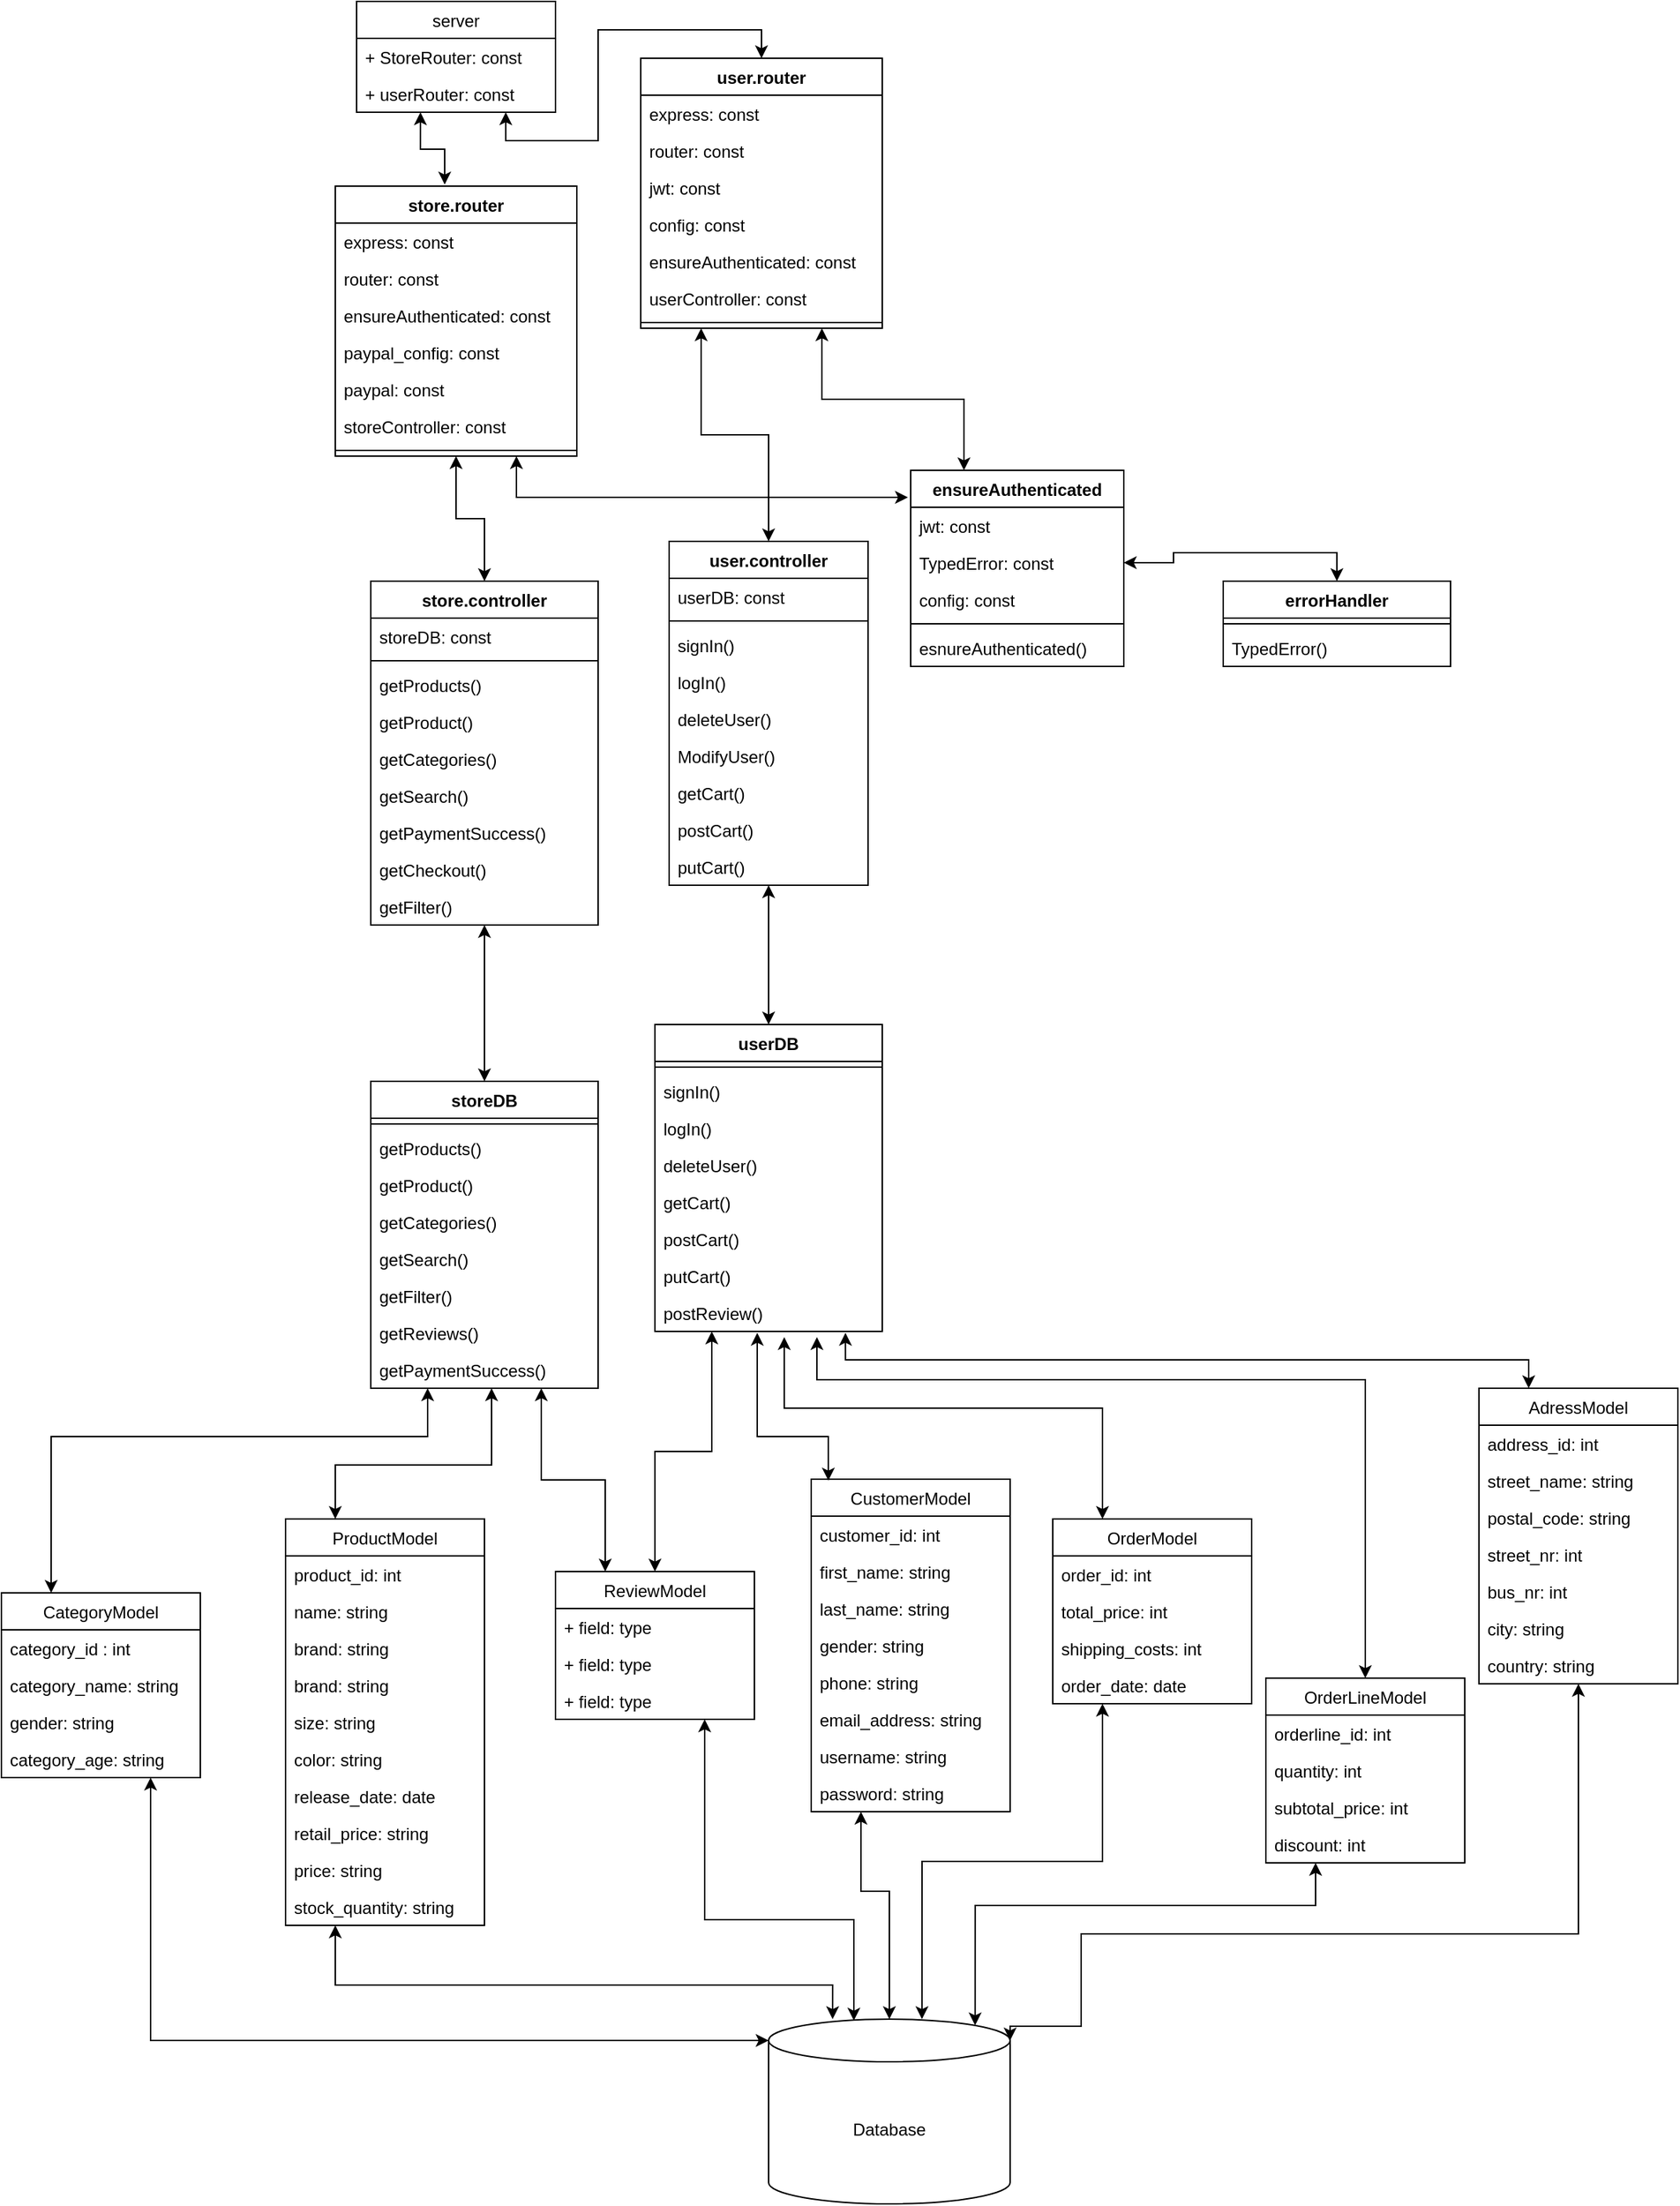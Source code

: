 <mxfile version="13.8.1" type="device"><diagram id="dWJwiuC-98E5kP8GfOJy" name="Page-1"><mxGraphModel dx="2896" dy="1140" grid="1" gridSize="10" guides="1" tooltips="1" connect="1" arrows="1" fold="1" page="1" pageScale="1" pageWidth="1200" pageHeight="1920" math="0" shadow="0"><root><mxCell id="0"/><mxCell id="1" parent="0"/><mxCell id="LelX6BHAIcQ2Sh6Xool2-29" style="edgeStyle=orthogonalEdgeStyle;rounded=0;orthogonalLoop=1;jettySize=auto;html=1;exitX=0.321;exitY=1;exitDx=0;exitDy=0;entryX=0.453;entryY=-0.006;entryDx=0;entryDy=0;entryPerimeter=0;exitPerimeter=0;startArrow=classic;startFill=1;" parent="1" source="LelX6BHAIcQ2Sh6Xool2-3" target="LelX6BHAIcQ2Sh6Xool2-59" edge="1"><mxGeometry relative="1" as="geometry"><mxPoint x="130" y="230" as="targetPoint"/></mxGeometry></mxCell><mxCell id="LelX6BHAIcQ2Sh6Xool2-30" style="edgeStyle=orthogonalEdgeStyle;rounded=0;orthogonalLoop=1;jettySize=auto;html=1;exitX=0.75;exitY=1;exitDx=0;exitDy=0;entryX=0.5;entryY=0;entryDx=0;entryDy=0;startArrow=classic;startFill=1;" parent="1" source="LelX6BHAIcQ2Sh6Xool2-1" target="LelX6BHAIcQ2Sh6Xool2-64" edge="1"><mxGeometry relative="1" as="geometry"><mxPoint x="300" y="59" as="targetPoint"/></mxGeometry></mxCell><mxCell id="LelX6BHAIcQ2Sh6Xool2-21" style="edgeStyle=orthogonalEdgeStyle;rounded=0;orthogonalLoop=1;jettySize=auto;html=1;entryX=0.5;entryY=0;entryDx=0;entryDy=0;exitX=0.5;exitY=1;exitDx=0;exitDy=0;startArrow=classic;startFill=1;" parent="1" source="LelX6BHAIcQ2Sh6Xool2-59" target="LelX6BHAIcQ2Sh6Xool2-47" edge="1"><mxGeometry relative="1" as="geometry"><mxPoint x="119.08" y="396" as="sourcePoint"/><mxPoint x="121.04" y="432.08" as="targetPoint"/></mxGeometry></mxCell><mxCell id="LelX6BHAIcQ2Sh6Xool2-28" style="edgeStyle=orthogonalEdgeStyle;rounded=0;orthogonalLoop=1;jettySize=auto;html=1;entryX=0.5;entryY=0;entryDx=0;entryDy=0;exitX=0.25;exitY=1;exitDx=0;exitDy=0;startArrow=classic;startFill=1;" parent="1" source="LelX6BHAIcQ2Sh6Xool2-64" target="LelX6BHAIcQ2Sh6Xool2-43" edge="1"><mxGeometry relative="1" as="geometry"><mxPoint x="360" y="320" as="sourcePoint"/><mxPoint x="414" y="410" as="targetPoint"/></mxGeometry></mxCell><mxCell id="LelX6BHAIcQ2Sh6Xool2-39" style="edgeStyle=orthogonalEdgeStyle;rounded=0;orthogonalLoop=1;jettySize=auto;html=1;exitX=0.75;exitY=1;exitDx=0;exitDy=0;startArrow=classic;startFill=1;entryX=-0.013;entryY=0.138;entryDx=0;entryDy=0;entryPerimeter=0;" parent="1" source="LelX6BHAIcQ2Sh6Xool2-59" target="LelX6BHAIcQ2Sh6Xool2-52" edge="1"><mxGeometry relative="1" as="geometry"><mxPoint x="159.03" y="396.988" as="sourcePoint"/><mxPoint x="580" y="380" as="targetPoint"/><Array as="points"><mxPoint x="143" y="359"/></Array></mxGeometry></mxCell><mxCell id="LelX6BHAIcQ2Sh6Xool2-40" style="edgeStyle=orthogonalEdgeStyle;rounded=0;orthogonalLoop=1;jettySize=auto;html=1;entryX=0.25;entryY=0;entryDx=0;entryDy=0;exitX=0.75;exitY=1;exitDx=0;exitDy=0;startArrow=classic;startFill=1;" parent="1" source="LelX6BHAIcQ2Sh6Xool2-64" target="LelX6BHAIcQ2Sh6Xool2-52" edge="1"><mxGeometry relative="1" as="geometry"><mxPoint x="600" y="260" as="sourcePoint"/><mxPoint x="540" y="380" as="targetPoint"/></mxGeometry></mxCell><mxCell id="qI-wN5TikFUmdST3_ZhS-9" style="edgeStyle=orthogonalEdgeStyle;rounded=0;orthogonalLoop=1;jettySize=auto;html=1;exitX=0.5;exitY=1;exitDx=0;exitDy=0;startArrow=classic;startFill=1;" parent="1" source="LelX6BHAIcQ2Sh6Xool2-43" target="LelX6BHAIcQ2Sh6Xool2-85" edge="1"><mxGeometry relative="1" as="geometry"/></mxCell><mxCell id="LelX6BHAIcQ2Sh6Xool2-74" style="edgeStyle=orthogonalEdgeStyle;rounded=0;orthogonalLoop=1;jettySize=auto;html=1;exitX=1;exitY=0.5;exitDx=0;exitDy=0;entryX=0.5;entryY=0;entryDx=0;entryDy=0;startArrow=classic;startFill=1;" parent="1" source="LelX6BHAIcQ2Sh6Xool2-38" target="LelX6BHAIcQ2Sh6Xool2-77" edge="1"><mxGeometry relative="1" as="geometry"><mxPoint x="860" y="529" as="targetPoint"/></mxGeometry></mxCell><mxCell id="qI-wN5TikFUmdST3_ZhS-7" style="edgeStyle=orthogonalEdgeStyle;rounded=0;orthogonalLoop=1;jettySize=auto;html=1;exitX=0.5;exitY=1;exitDx=0;exitDy=0;startArrow=classic;startFill=1;" parent="1" source="LelX6BHAIcQ2Sh6Xool2-47" target="LelX6BHAIcQ2Sh6Xool2-81" edge="1"><mxGeometry relative="1" as="geometry"/></mxCell><mxCell id="LelX6BHAIcQ2Sh6Xool2-1" value="server" style="swimlane;fontStyle=0;childLayout=stackLayout;horizontal=1;startSize=26;fillColor=none;horizontalStack=0;resizeParent=1;resizeParentMax=0;resizeLast=0;collapsible=1;marginBottom=0;" parent="1" vertex="1"><mxGeometry x="30" y="10" width="140" height="78" as="geometry"/></mxCell><mxCell id="LelX6BHAIcQ2Sh6Xool2-2" value="+ StoreRouter: const" style="text;strokeColor=none;fillColor=none;align=left;verticalAlign=top;spacingLeft=4;spacingRight=4;overflow=hidden;rotatable=0;points=[[0,0.5],[1,0.5]];portConstraint=eastwest;" parent="LelX6BHAIcQ2Sh6Xool2-1" vertex="1"><mxGeometry y="26" width="140" height="26" as="geometry"/></mxCell><mxCell id="LelX6BHAIcQ2Sh6Xool2-3" value="+ userRouter: const" style="text;strokeColor=none;fillColor=none;align=left;verticalAlign=top;spacingLeft=4;spacingRight=4;overflow=hidden;rotatable=0;points=[[0,0.5],[1,0.5]];portConstraint=eastwest;" parent="LelX6BHAIcQ2Sh6Xool2-1" vertex="1"><mxGeometry y="52" width="140" height="26" as="geometry"/></mxCell><mxCell id="LelX6BHAIcQ2Sh6Xool2-59" value="store.router" style="swimlane;fontStyle=1;align=center;verticalAlign=top;childLayout=stackLayout;horizontal=1;startSize=26;horizontalStack=0;resizeParent=1;resizeParentMax=0;resizeLast=0;collapsible=1;marginBottom=0;" parent="1" vertex="1"><mxGeometry x="15" y="140" width="170" height="190" as="geometry"/></mxCell><mxCell id="LelX6BHAIcQ2Sh6Xool2-60" value="express: const" style="text;strokeColor=none;fillColor=none;align=left;verticalAlign=top;spacingLeft=4;spacingRight=4;overflow=hidden;rotatable=0;points=[[0,0.5],[1,0.5]];portConstraint=eastwest;" parent="LelX6BHAIcQ2Sh6Xool2-59" vertex="1"><mxGeometry y="26" width="170" height="26" as="geometry"/></mxCell><mxCell id="LelX6BHAIcQ2Sh6Xool2-63" value="router: const" style="text;strokeColor=none;fillColor=none;align=left;verticalAlign=top;spacingLeft=4;spacingRight=4;overflow=hidden;rotatable=0;points=[[0,0.5],[1,0.5]];portConstraint=eastwest;" parent="LelX6BHAIcQ2Sh6Xool2-59" vertex="1"><mxGeometry y="52" width="170" height="26" as="geometry"/></mxCell><mxCell id="LelX6BHAIcQ2Sh6Xool2-33" value="ensureAuthenticated: const" style="text;strokeColor=none;fillColor=none;align=left;verticalAlign=top;spacingLeft=4;spacingRight=4;overflow=hidden;rotatable=0;points=[[0,0.5],[1,0.5]];portConstraint=eastwest;" parent="LelX6BHAIcQ2Sh6Xool2-59" vertex="1"><mxGeometry y="78" width="170" height="26" as="geometry"/></mxCell><mxCell id="LelX6BHAIcQ2Sh6Xool2-75" value="paypal_config: const" style="text;strokeColor=none;fillColor=none;align=left;verticalAlign=top;spacingLeft=4;spacingRight=4;overflow=hidden;rotatable=0;points=[[0,0.5],[1,0.5]];portConstraint=eastwest;" parent="LelX6BHAIcQ2Sh6Xool2-59" vertex="1"><mxGeometry y="104" width="170" height="26" as="geometry"/></mxCell><mxCell id="LelX6BHAIcQ2Sh6Xool2-76" value="paypal: const" style="text;strokeColor=none;fillColor=none;align=left;verticalAlign=top;spacingLeft=4;spacingRight=4;overflow=hidden;rotatable=0;points=[[0,0.5],[1,0.5]];portConstraint=eastwest;" parent="LelX6BHAIcQ2Sh6Xool2-59" vertex="1"><mxGeometry y="130" width="170" height="26" as="geometry"/></mxCell><mxCell id="LelX6BHAIcQ2Sh6Xool2-6" value="storeController: const" style="text;strokeColor=none;fillColor=none;align=left;verticalAlign=top;spacingLeft=4;spacingRight=4;overflow=hidden;rotatable=0;points=[[0,0.5],[1,0.5]];portConstraint=eastwest;" parent="LelX6BHAIcQ2Sh6Xool2-59" vertex="1"><mxGeometry y="156" width="170" height="26" as="geometry"/></mxCell><mxCell id="LelX6BHAIcQ2Sh6Xool2-61" value="" style="line;strokeWidth=1;fillColor=none;align=left;verticalAlign=middle;spacingTop=-1;spacingLeft=3;spacingRight=3;rotatable=0;labelPosition=right;points=[];portConstraint=eastwest;" parent="LelX6BHAIcQ2Sh6Xool2-59" vertex="1"><mxGeometry y="182" width="170" height="8" as="geometry"/></mxCell><mxCell id="LelX6BHAIcQ2Sh6Xool2-64" value="user.router" style="swimlane;fontStyle=1;align=center;verticalAlign=top;childLayout=stackLayout;horizontal=1;startSize=26;horizontalStack=0;resizeParent=1;resizeParentMax=0;resizeLast=0;collapsible=1;marginBottom=0;" parent="1" vertex="1"><mxGeometry x="230" y="50" width="170" height="190" as="geometry"/></mxCell><mxCell id="LelX6BHAIcQ2Sh6Xool2-68" value="express: const" style="text;strokeColor=none;fillColor=none;align=left;verticalAlign=top;spacingLeft=4;spacingRight=4;overflow=hidden;rotatable=0;points=[[0,0.5],[1,0.5]];portConstraint=eastwest;" parent="LelX6BHAIcQ2Sh6Xool2-64" vertex="1"><mxGeometry y="26" width="170" height="26" as="geometry"/></mxCell><mxCell id="LelX6BHAIcQ2Sh6Xool2-69" value="router: const" style="text;strokeColor=none;fillColor=none;align=left;verticalAlign=top;spacingLeft=4;spacingRight=4;overflow=hidden;rotatable=0;points=[[0,0.5],[1,0.5]];portConstraint=eastwest;" parent="LelX6BHAIcQ2Sh6Xool2-64" vertex="1"><mxGeometry y="52" width="170" height="26" as="geometry"/></mxCell><mxCell id="LelX6BHAIcQ2Sh6Xool2-71" value="jwt: const" style="text;strokeColor=none;fillColor=none;align=left;verticalAlign=top;spacingLeft=4;spacingRight=4;overflow=hidden;rotatable=0;points=[[0,0.5],[1,0.5]];portConstraint=eastwest;" parent="LelX6BHAIcQ2Sh6Xool2-64" vertex="1"><mxGeometry y="78" width="170" height="26" as="geometry"/></mxCell><mxCell id="LelX6BHAIcQ2Sh6Xool2-72" value="config: const" style="text;strokeColor=none;fillColor=none;align=left;verticalAlign=top;spacingLeft=4;spacingRight=4;overflow=hidden;rotatable=0;points=[[0,0.5],[1,0.5]];portConstraint=eastwest;" parent="LelX6BHAIcQ2Sh6Xool2-64" vertex="1"><mxGeometry y="104" width="170" height="26" as="geometry"/></mxCell><mxCell id="LelX6BHAIcQ2Sh6Xool2-34" value="ensureAuthenticated: const" style="text;strokeColor=none;fillColor=none;align=left;verticalAlign=top;spacingLeft=4;spacingRight=4;overflow=hidden;rotatable=0;points=[[0,0.5],[1,0.5]];portConstraint=eastwest;" parent="LelX6BHAIcQ2Sh6Xool2-64" vertex="1"><mxGeometry y="130" width="170" height="26" as="geometry"/></mxCell><mxCell id="LelX6BHAIcQ2Sh6Xool2-25" value="userController: const" style="text;strokeColor=none;fillColor=none;align=left;verticalAlign=top;spacingLeft=4;spacingRight=4;overflow=hidden;rotatable=0;points=[[0,0.5],[1,0.5]];portConstraint=eastwest;" parent="LelX6BHAIcQ2Sh6Xool2-64" vertex="1"><mxGeometry y="156" width="170" height="26" as="geometry"/></mxCell><mxCell id="LelX6BHAIcQ2Sh6Xool2-66" value="" style="line;strokeWidth=1;fillColor=none;align=left;verticalAlign=middle;spacingTop=-1;spacingLeft=3;spacingRight=3;rotatable=0;labelPosition=right;points=[];portConstraint=eastwest;" parent="LelX6BHAIcQ2Sh6Xool2-64" vertex="1"><mxGeometry y="182" width="170" height="8" as="geometry"/></mxCell><mxCell id="LelX6BHAIcQ2Sh6Xool2-52" value="ensureAuthenticated" style="swimlane;fontStyle=1;align=center;verticalAlign=top;childLayout=stackLayout;horizontal=1;startSize=26;horizontalStack=0;resizeParent=1;resizeParentMax=0;resizeLast=0;collapsible=1;marginBottom=0;" parent="1" vertex="1"><mxGeometry x="420" y="340" width="150" height="138" as="geometry"/></mxCell><mxCell id="LelX6BHAIcQ2Sh6Xool2-36" value="jwt: const" style="text;strokeColor=none;fillColor=none;align=left;verticalAlign=top;spacingLeft=4;spacingRight=4;overflow=hidden;rotatable=0;points=[[0,0.5],[1,0.5]];portConstraint=eastwest;" parent="LelX6BHAIcQ2Sh6Xool2-52" vertex="1"><mxGeometry y="26" width="150" height="26" as="geometry"/></mxCell><mxCell id="LelX6BHAIcQ2Sh6Xool2-38" value="TypedError: const" style="text;strokeColor=none;fillColor=none;align=left;verticalAlign=top;spacingLeft=4;spacingRight=4;overflow=hidden;rotatable=0;points=[[0,0.5],[1,0.5]];portConstraint=eastwest;" parent="LelX6BHAIcQ2Sh6Xool2-52" vertex="1"><mxGeometry y="52" width="150" height="26" as="geometry"/></mxCell><mxCell id="LelX6BHAIcQ2Sh6Xool2-37" value="config: const" style="text;strokeColor=none;fillColor=none;align=left;verticalAlign=top;spacingLeft=4;spacingRight=4;overflow=hidden;rotatable=0;points=[[0,0.5],[1,0.5]];portConstraint=eastwest;" parent="LelX6BHAIcQ2Sh6Xool2-52" vertex="1"><mxGeometry y="78" width="150" height="26" as="geometry"/></mxCell><mxCell id="LelX6BHAIcQ2Sh6Xool2-54" value="" style="line;strokeWidth=1;fillColor=none;align=left;verticalAlign=middle;spacingTop=-1;spacingLeft=3;spacingRight=3;rotatable=0;labelPosition=right;points=[];portConstraint=eastwest;" parent="LelX6BHAIcQ2Sh6Xool2-52" vertex="1"><mxGeometry y="104" width="150" height="8" as="geometry"/></mxCell><mxCell id="LelX6BHAIcQ2Sh6Xool2-41" value="esnureAuthenticated()" style="text;strokeColor=none;fillColor=none;align=left;verticalAlign=top;spacingLeft=4;spacingRight=4;overflow=hidden;rotatable=0;points=[[0,0.5],[1,0.5]];portConstraint=eastwest;" parent="LelX6BHAIcQ2Sh6Xool2-52" vertex="1"><mxGeometry y="112" width="150" height="26" as="geometry"/></mxCell><mxCell id="LelX6BHAIcQ2Sh6Xool2-77" value="errorHandler" style="swimlane;fontStyle=1;align=center;verticalAlign=top;childLayout=stackLayout;horizontal=1;startSize=26;horizontalStack=0;resizeParent=1;resizeParentMax=0;resizeLast=0;collapsible=1;marginBottom=0;" parent="1" vertex="1"><mxGeometry x="640" y="418" width="160" height="60" as="geometry"/></mxCell><mxCell id="LelX6BHAIcQ2Sh6Xool2-79" value="" style="line;strokeWidth=1;fillColor=none;align=left;verticalAlign=middle;spacingTop=-1;spacingLeft=3;spacingRight=3;rotatable=0;labelPosition=right;points=[];portConstraint=eastwest;" parent="LelX6BHAIcQ2Sh6Xool2-77" vertex="1"><mxGeometry y="26" width="160" height="8" as="geometry"/></mxCell><mxCell id="LelX6BHAIcQ2Sh6Xool2-80" value="TypedError()" style="text;strokeColor=none;fillColor=none;align=left;verticalAlign=top;spacingLeft=4;spacingRight=4;overflow=hidden;rotatable=0;points=[[0,0.5],[1,0.5]];portConstraint=eastwest;" parent="LelX6BHAIcQ2Sh6Xool2-77" vertex="1"><mxGeometry y="34" width="160" height="26" as="geometry"/></mxCell><mxCell id="P_MhPm6JXFf45W_K_Q6p-37" style="edgeStyle=orthogonalEdgeStyle;rounded=0;orthogonalLoop=1;jettySize=auto;html=1;exitX=0.5;exitY=1;exitDx=0;exitDy=0;startArrow=classic;startFill=1;entryX=1;entryY=0;entryDx=0;entryDy=15;entryPerimeter=0;" edge="1" parent="1" source="P_MhPm6JXFf45W_K_Q6p-20" target="qI-wN5TikFUmdST3_ZhS-8"><mxGeometry relative="1" as="geometry"><mxPoint x="491" y="1440" as="targetPoint"/><Array as="points"><mxPoint x="890" y="1370"/><mxPoint x="540" y="1370"/><mxPoint x="540" y="1435"/></Array></mxGeometry></mxCell><mxCell id="qI-wN5TikFUmdST3_ZhS-8" value="Database" style="shape=cylinder3;whiteSpace=wrap;html=1;boundedLbl=1;backgroundOutline=1;size=15;" parent="1" vertex="1"><mxGeometry x="320" y="1430" width="170" height="130" as="geometry"/></mxCell><mxCell id="P_MhPm6JXFf45W_K_Q6p-6" style="edgeStyle=orthogonalEdgeStyle;rounded=0;orthogonalLoop=1;jettySize=auto;html=1;exitX=0.45;exitY=1.038;exitDx=0;exitDy=0;entryX=0.086;entryY=0.004;entryDx=0;entryDy=0;startArrow=classic;startFill=1;entryPerimeter=0;exitPerimeter=0;" edge="1" parent="1" source="P_MhPm6JXFf45W_K_Q6p-69" target="P_MhPm6JXFf45W_K_Q6p-2"><mxGeometry relative="1" as="geometry"><Array as="points"><mxPoint x="312" y="1020"/><mxPoint x="362" y="1020"/></Array></mxGeometry></mxCell><mxCell id="P_MhPm6JXFf45W_K_Q6p-32" style="edgeStyle=orthogonalEdgeStyle;rounded=0;orthogonalLoop=1;jettySize=auto;html=1;exitX=0.838;exitY=1.038;exitDx=0;exitDy=0;entryX=0.25;entryY=0;entryDx=0;entryDy=0;startArrow=classic;startFill=1;exitPerimeter=0;" edge="1" parent="1" source="P_MhPm6JXFf45W_K_Q6p-69" target="P_MhPm6JXFf45W_K_Q6p-20"><mxGeometry relative="1" as="geometry"><Array as="points"><mxPoint x="374" y="966"/><mxPoint x="855" y="966"/></Array></mxGeometry></mxCell><mxCell id="P_MhPm6JXFf45W_K_Q6p-49" style="edgeStyle=orthogonalEdgeStyle;rounded=0;orthogonalLoop=1;jettySize=auto;html=1;entryX=0.25;entryY=0;entryDx=0;entryDy=0;startArrow=classic;startFill=1;" edge="1" parent="1" target="P_MhPm6JXFf45W_K_Q6p-28"><mxGeometry relative="1" as="geometry"><mxPoint x="331" y="950" as="sourcePoint"/><Array as="points"><mxPoint x="331" y="1000"/><mxPoint x="555" y="1000"/></Array></mxGeometry></mxCell><mxCell id="LelX6BHAIcQ2Sh6Xool2-85" value="userDB" style="swimlane;fontStyle=1;align=center;verticalAlign=top;childLayout=stackLayout;horizontal=1;startSize=26;horizontalStack=0;resizeParent=1;resizeParentMax=0;resizeLast=0;collapsible=1;marginBottom=0;" parent="1" vertex="1"><mxGeometry x="240" y="730" width="160" height="216" as="geometry"/></mxCell><mxCell id="LelX6BHAIcQ2Sh6Xool2-87" value="" style="line;strokeWidth=1;fillColor=none;align=left;verticalAlign=middle;spacingTop=-1;spacingLeft=3;spacingRight=3;rotatable=0;labelPosition=right;points=[];portConstraint=eastwest;" parent="LelX6BHAIcQ2Sh6Xool2-85" vertex="1"><mxGeometry y="26" width="160" height="8" as="geometry"/></mxCell><mxCell id="qI-wN5TikFUmdST3_ZhS-10" value="signIn()" style="text;strokeColor=none;fillColor=none;align=left;verticalAlign=top;spacingLeft=4;spacingRight=4;overflow=hidden;rotatable=0;points=[[0,0.5],[1,0.5]];portConstraint=eastwest;" parent="LelX6BHAIcQ2Sh6Xool2-85" vertex="1"><mxGeometry y="34" width="160" height="26" as="geometry"/></mxCell><mxCell id="qI-wN5TikFUmdST3_ZhS-11" value="logIn()" style="text;strokeColor=none;fillColor=none;align=left;verticalAlign=top;spacingLeft=4;spacingRight=4;overflow=hidden;rotatable=0;points=[[0,0.5],[1,0.5]];portConstraint=eastwest;" parent="LelX6BHAIcQ2Sh6Xool2-85" vertex="1"><mxGeometry y="60" width="160" height="26" as="geometry"/></mxCell><mxCell id="qI-wN5TikFUmdST3_ZhS-19" value="deleteUser()" style="text;strokeColor=none;fillColor=none;align=left;verticalAlign=top;spacingLeft=4;spacingRight=4;overflow=hidden;rotatable=0;points=[[0,0.5],[1,0.5]];portConstraint=eastwest;" parent="LelX6BHAIcQ2Sh6Xool2-85" vertex="1"><mxGeometry y="86" width="160" height="26" as="geometry"/></mxCell><mxCell id="qI-wN5TikFUmdST3_ZhS-12" value="getCart()" style="text;strokeColor=none;fillColor=none;align=left;verticalAlign=top;spacingLeft=4;spacingRight=4;overflow=hidden;rotatable=0;points=[[0,0.5],[1,0.5]];portConstraint=eastwest;" parent="LelX6BHAIcQ2Sh6Xool2-85" vertex="1"><mxGeometry y="112" width="160" height="26" as="geometry"/></mxCell><mxCell id="qI-wN5TikFUmdST3_ZhS-13" value="postCart()" style="text;strokeColor=none;fillColor=none;align=left;verticalAlign=top;spacingLeft=4;spacingRight=4;overflow=hidden;rotatable=0;points=[[0,0.5],[1,0.5]];portConstraint=eastwest;" parent="LelX6BHAIcQ2Sh6Xool2-85" vertex="1"><mxGeometry y="138" width="160" height="26" as="geometry"/></mxCell><mxCell id="qI-wN5TikFUmdST3_ZhS-14" value="putCart()" style="text;strokeColor=none;fillColor=none;align=left;verticalAlign=top;spacingLeft=4;spacingRight=4;overflow=hidden;rotatable=0;points=[[0,0.5],[1,0.5]];portConstraint=eastwest;" parent="LelX6BHAIcQ2Sh6Xool2-85" vertex="1"><mxGeometry y="164" width="160" height="26" as="geometry"/></mxCell><mxCell id="P_MhPm6JXFf45W_K_Q6p-69" value="postReview()" style="text;strokeColor=none;fillColor=none;align=left;verticalAlign=top;spacingLeft=4;spacingRight=4;overflow=hidden;rotatable=0;points=[[0,0.5],[1,0.5]];portConstraint=eastwest;" vertex="1" parent="LelX6BHAIcQ2Sh6Xool2-85"><mxGeometry y="190" width="160" height="26" as="geometry"/></mxCell><mxCell id="P_MhPm6JXFf45W_K_Q6p-39" style="edgeStyle=orthogonalEdgeStyle;rounded=0;orthogonalLoop=1;jettySize=auto;html=1;exitX=0.25;exitY=1;exitDx=0;exitDy=0;entryX=0.25;entryY=0;entryDx=0;entryDy=0;startArrow=classic;startFill=1;" edge="1" parent="1" source="LelX6BHAIcQ2Sh6Xool2-81" target="P_MhPm6JXFf45W_K_Q6p-16"><mxGeometry relative="1" as="geometry"><Array as="points"><mxPoint x="80" y="1020"/><mxPoint x="-185" y="1020"/></Array></mxGeometry></mxCell><mxCell id="LelX6BHAIcQ2Sh6Xool2-81" value="storeDB" style="swimlane;fontStyle=1;align=center;verticalAlign=top;childLayout=stackLayout;horizontal=1;startSize=26;horizontalStack=0;resizeParent=1;resizeParentMax=0;resizeLast=0;collapsible=1;marginBottom=0;" parent="1" vertex="1"><mxGeometry x="40" y="770" width="160" height="216" as="geometry"/></mxCell><mxCell id="LelX6BHAIcQ2Sh6Xool2-83" value="" style="line;strokeWidth=1;fillColor=none;align=left;verticalAlign=middle;spacingTop=-1;spacingLeft=3;spacingRight=3;rotatable=0;labelPosition=right;points=[];portConstraint=eastwest;" parent="LelX6BHAIcQ2Sh6Xool2-81" vertex="1"><mxGeometry y="26" width="160" height="8" as="geometry"/></mxCell><mxCell id="qI-wN5TikFUmdST3_ZhS-1" value="getProducts()" style="text;strokeColor=none;fillColor=none;align=left;verticalAlign=top;spacingLeft=4;spacingRight=4;overflow=hidden;rotatable=0;points=[[0,0.5],[1,0.5]];portConstraint=eastwest;" parent="LelX6BHAIcQ2Sh6Xool2-81" vertex="1"><mxGeometry y="34" width="160" height="26" as="geometry"/></mxCell><mxCell id="qI-wN5TikFUmdST3_ZhS-2" value="getProduct()" style="text;strokeColor=none;fillColor=none;align=left;verticalAlign=top;spacingLeft=4;spacingRight=4;overflow=hidden;rotatable=0;points=[[0,0.5],[1,0.5]];portConstraint=eastwest;" parent="LelX6BHAIcQ2Sh6Xool2-81" vertex="1"><mxGeometry y="60" width="160" height="26" as="geometry"/></mxCell><mxCell id="qI-wN5TikFUmdST3_ZhS-3" value="getCategories()" style="text;strokeColor=none;fillColor=none;align=left;verticalAlign=top;spacingLeft=4;spacingRight=4;overflow=hidden;rotatable=0;points=[[0,0.5],[1,0.5]];portConstraint=eastwest;" parent="LelX6BHAIcQ2Sh6Xool2-81" vertex="1"><mxGeometry y="86" width="160" height="26" as="geometry"/></mxCell><mxCell id="qI-wN5TikFUmdST3_ZhS-4" value="getSearch()" style="text;strokeColor=none;fillColor=none;align=left;verticalAlign=top;spacingLeft=4;spacingRight=4;overflow=hidden;rotatable=0;points=[[0,0.5],[1,0.5]];portConstraint=eastwest;" parent="LelX6BHAIcQ2Sh6Xool2-81" vertex="1"><mxGeometry y="112" width="160" height="26" as="geometry"/></mxCell><mxCell id="qI-wN5TikFUmdST3_ZhS-6" value="getFilter()" style="text;strokeColor=none;fillColor=none;align=left;verticalAlign=top;spacingLeft=4;spacingRight=4;overflow=hidden;rotatable=0;points=[[0,0.5],[1,0.5]];portConstraint=eastwest;" parent="LelX6BHAIcQ2Sh6Xool2-81" vertex="1"><mxGeometry y="138" width="160" height="26" as="geometry"/></mxCell><mxCell id="P_MhPm6JXFf45W_K_Q6p-68" value="getReviews()" style="text;strokeColor=none;fillColor=none;align=left;verticalAlign=top;spacingLeft=4;spacingRight=4;overflow=hidden;rotatable=0;points=[[0,0.5],[1,0.5]];portConstraint=eastwest;" vertex="1" parent="LelX6BHAIcQ2Sh6Xool2-81"><mxGeometry y="164" width="160" height="26" as="geometry"/></mxCell><mxCell id="qI-wN5TikFUmdST3_ZhS-5" value="getPaymentSuccess()" style="text;strokeColor=none;fillColor=none;align=left;verticalAlign=top;spacingLeft=4;spacingRight=4;overflow=hidden;rotatable=0;points=[[0,0.5],[1,0.5]];portConstraint=eastwest;" parent="LelX6BHAIcQ2Sh6Xool2-81" vertex="1"><mxGeometry y="190" width="160" height="26" as="geometry"/></mxCell><mxCell id="P_MhPm6JXFf45W_K_Q6p-7" style="edgeStyle=orthogonalEdgeStyle;rounded=0;orthogonalLoop=1;jettySize=auto;html=1;exitX=0.25;exitY=1;exitDx=0;exitDy=0;entryX=0.5;entryY=0;entryDx=0;entryDy=0;entryPerimeter=0;startArrow=classic;startFill=1;" edge="1" parent="1" source="P_MhPm6JXFf45W_K_Q6p-2" target="qI-wN5TikFUmdST3_ZhS-8"><mxGeometry relative="1" as="geometry"><Array as="points"><mxPoint x="385" y="1340"/><mxPoint x="405" y="1340"/></Array></mxGeometry></mxCell><mxCell id="P_MhPm6JXFf45W_K_Q6p-47" style="edgeStyle=orthogonalEdgeStyle;rounded=0;orthogonalLoop=1;jettySize=auto;html=1;exitX=0.75;exitY=1;exitDx=0;exitDy=0;entryX=0;entryY=0;entryDx=0;entryDy=15;entryPerimeter=0;startArrow=classic;startFill=1;" edge="1" parent="1" source="P_MhPm6JXFf45W_K_Q6p-16" target="qI-wN5TikFUmdST3_ZhS-8"><mxGeometry relative="1" as="geometry"/></mxCell><mxCell id="P_MhPm6JXFf45W_K_Q6p-63" style="edgeStyle=orthogonalEdgeStyle;rounded=0;orthogonalLoop=1;jettySize=auto;html=1;exitX=0.25;exitY=1;exitDx=0;exitDy=0;startArrow=classic;startFill=1;entryX=0.265;entryY=0;entryDx=0;entryDy=0;entryPerimeter=0;" edge="1" parent="1" source="P_MhPm6JXFf45W_K_Q6p-12" target="qI-wN5TikFUmdST3_ZhS-8"><mxGeometry relative="1" as="geometry"><mxPoint x="368" y="1420" as="targetPoint"/><Array as="points"><mxPoint x="15" y="1406"/><mxPoint x="365" y="1406"/></Array></mxGeometry></mxCell><mxCell id="P_MhPm6JXFf45W_K_Q6p-67" style="edgeStyle=orthogonalEdgeStyle;rounded=0;orthogonalLoop=1;jettySize=auto;html=1;exitX=0.25;exitY=0;exitDx=0;exitDy=0;startArrow=classic;startFill=1;" edge="1" parent="1" source="P_MhPm6JXFf45W_K_Q6p-12" target="qI-wN5TikFUmdST3_ZhS-5"><mxGeometry relative="1" as="geometry"><Array as="points"><mxPoint x="15" y="1040"/><mxPoint x="125" y="1040"/></Array></mxGeometry></mxCell><mxCell id="P_MhPm6JXFf45W_K_Q6p-50" style="edgeStyle=orthogonalEdgeStyle;rounded=0;orthogonalLoop=1;jettySize=auto;html=1;exitX=0.25;exitY=1;exitDx=0;exitDy=0;entryX=0.635;entryY=0;entryDx=0;entryDy=0;entryPerimeter=0;startArrow=classic;startFill=1;" edge="1" parent="1" source="P_MhPm6JXFf45W_K_Q6p-28" target="qI-wN5TikFUmdST3_ZhS-8"><mxGeometry relative="1" as="geometry"/></mxCell><mxCell id="P_MhPm6JXFf45W_K_Q6p-2" value="CustomerModel" style="swimlane;fontStyle=0;childLayout=stackLayout;horizontal=1;startSize=26;fillColor=none;horizontalStack=0;resizeParent=1;resizeParentMax=0;resizeLast=0;collapsible=1;marginBottom=0;" vertex="1" parent="1"><mxGeometry x="350" y="1050" width="140" height="234" as="geometry"/></mxCell><mxCell id="P_MhPm6JXFf45W_K_Q6p-3" value="customer_id: int" style="text;strokeColor=none;fillColor=none;align=left;verticalAlign=top;spacingLeft=4;spacingRight=4;overflow=hidden;rotatable=0;points=[[0,0.5],[1,0.5]];portConstraint=eastwest;" vertex="1" parent="P_MhPm6JXFf45W_K_Q6p-2"><mxGeometry y="26" width="140" height="26" as="geometry"/></mxCell><mxCell id="P_MhPm6JXFf45W_K_Q6p-4" value="first_name: string" style="text;strokeColor=none;fillColor=none;align=left;verticalAlign=top;spacingLeft=4;spacingRight=4;overflow=hidden;rotatable=0;points=[[0,0.5],[1,0.5]];portConstraint=eastwest;" vertex="1" parent="P_MhPm6JXFf45W_K_Q6p-2"><mxGeometry y="52" width="140" height="26" as="geometry"/></mxCell><mxCell id="P_MhPm6JXFf45W_K_Q6p-5" value="last_name: string" style="text;strokeColor=none;fillColor=none;align=left;verticalAlign=top;spacingLeft=4;spacingRight=4;overflow=hidden;rotatable=0;points=[[0,0.5],[1,0.5]];portConstraint=eastwest;" vertex="1" parent="P_MhPm6JXFf45W_K_Q6p-2"><mxGeometry y="78" width="140" height="26" as="geometry"/></mxCell><mxCell id="P_MhPm6JXFf45W_K_Q6p-42" value="gender: string" style="text;strokeColor=none;fillColor=none;align=left;verticalAlign=top;spacingLeft=4;spacingRight=4;overflow=hidden;rotatable=0;points=[[0,0.5],[1,0.5]];portConstraint=eastwest;" vertex="1" parent="P_MhPm6JXFf45W_K_Q6p-2"><mxGeometry y="104" width="140" height="26" as="geometry"/></mxCell><mxCell id="P_MhPm6JXFf45W_K_Q6p-43" value="phone: string" style="text;strokeColor=none;fillColor=none;align=left;verticalAlign=top;spacingLeft=4;spacingRight=4;overflow=hidden;rotatable=0;points=[[0,0.5],[1,0.5]];portConstraint=eastwest;" vertex="1" parent="P_MhPm6JXFf45W_K_Q6p-2"><mxGeometry y="130" width="140" height="26" as="geometry"/></mxCell><mxCell id="P_MhPm6JXFf45W_K_Q6p-44" value="email_address: string" style="text;strokeColor=none;fillColor=none;align=left;verticalAlign=top;spacingLeft=4;spacingRight=4;overflow=hidden;rotatable=0;points=[[0,0.5],[1,0.5]];portConstraint=eastwest;" vertex="1" parent="P_MhPm6JXFf45W_K_Q6p-2"><mxGeometry y="156" width="140" height="26" as="geometry"/></mxCell><mxCell id="P_MhPm6JXFf45W_K_Q6p-46" value="username: string" style="text;strokeColor=none;fillColor=none;align=left;verticalAlign=top;spacingLeft=4;spacingRight=4;overflow=hidden;rotatable=0;points=[[0,0.5],[1,0.5]];portConstraint=eastwest;" vertex="1" parent="P_MhPm6JXFf45W_K_Q6p-2"><mxGeometry y="182" width="140" height="26" as="geometry"/></mxCell><mxCell id="P_MhPm6JXFf45W_K_Q6p-45" value="password: string" style="text;strokeColor=none;fillColor=none;align=left;verticalAlign=top;spacingLeft=4;spacingRight=4;overflow=hidden;rotatable=0;points=[[0,0.5],[1,0.5]];portConstraint=eastwest;" vertex="1" parent="P_MhPm6JXFf45W_K_Q6p-2"><mxGeometry y="208" width="140" height="26" as="geometry"/></mxCell><mxCell id="P_MhPm6JXFf45W_K_Q6p-28" value="OrderModel" style="swimlane;fontStyle=0;childLayout=stackLayout;horizontal=1;startSize=26;fillColor=none;horizontalStack=0;resizeParent=1;resizeParentMax=0;resizeLast=0;collapsible=1;marginBottom=0;" vertex="1" parent="1"><mxGeometry x="520" y="1078" width="140" height="130" as="geometry"/></mxCell><mxCell id="P_MhPm6JXFf45W_K_Q6p-29" value="order_id: int" style="text;strokeColor=none;fillColor=none;align=left;verticalAlign=top;spacingLeft=4;spacingRight=4;overflow=hidden;rotatable=0;points=[[0,0.5],[1,0.5]];portConstraint=eastwest;" vertex="1" parent="P_MhPm6JXFf45W_K_Q6p-28"><mxGeometry y="26" width="140" height="26" as="geometry"/></mxCell><mxCell id="P_MhPm6JXFf45W_K_Q6p-30" value="total_price: int" style="text;strokeColor=none;fillColor=none;align=left;verticalAlign=top;spacingLeft=4;spacingRight=4;overflow=hidden;rotatable=0;points=[[0,0.5],[1,0.5]];portConstraint=eastwest;" vertex="1" parent="P_MhPm6JXFf45W_K_Q6p-28"><mxGeometry y="52" width="140" height="26" as="geometry"/></mxCell><mxCell id="P_MhPm6JXFf45W_K_Q6p-31" value="shipping_costs: int" style="text;strokeColor=none;fillColor=none;align=left;verticalAlign=top;spacingLeft=4;spacingRight=4;overflow=hidden;rotatable=0;points=[[0,0.5],[1,0.5]];portConstraint=eastwest;" vertex="1" parent="P_MhPm6JXFf45W_K_Q6p-28"><mxGeometry y="78" width="140" height="26" as="geometry"/></mxCell><mxCell id="P_MhPm6JXFf45W_K_Q6p-48" value="order_date: date" style="text;strokeColor=none;fillColor=none;align=left;verticalAlign=top;spacingLeft=4;spacingRight=4;overflow=hidden;rotatable=0;points=[[0,0.5],[1,0.5]];portConstraint=eastwest;" vertex="1" parent="P_MhPm6JXFf45W_K_Q6p-28"><mxGeometry y="104" width="140" height="26" as="geometry"/></mxCell><mxCell id="P_MhPm6JXFf45W_K_Q6p-65" style="edgeStyle=orthogonalEdgeStyle;rounded=0;orthogonalLoop=1;jettySize=auto;html=1;exitX=0.5;exitY=0;exitDx=0;exitDy=0;startArrow=classic;startFill=1;" edge="1" parent="1" source="P_MhPm6JXFf45W_K_Q6p-51"><mxGeometry relative="1" as="geometry"><mxPoint x="354" y="950" as="targetPoint"/><Array as="points"><mxPoint x="740" y="980"/><mxPoint x="354" y="980"/></Array></mxGeometry></mxCell><mxCell id="P_MhPm6JXFf45W_K_Q6p-66" style="edgeStyle=orthogonalEdgeStyle;rounded=0;orthogonalLoop=1;jettySize=auto;html=1;exitX=0.25;exitY=1;exitDx=0;exitDy=0;entryX=0.855;entryY=0;entryDx=0;entryDy=4.35;entryPerimeter=0;startArrow=classic;startFill=1;" edge="1" parent="1" source="P_MhPm6JXFf45W_K_Q6p-51" target="qI-wN5TikFUmdST3_ZhS-8"><mxGeometry relative="1" as="geometry"><Array as="points"><mxPoint x="705" y="1350"/><mxPoint x="465" y="1350"/></Array></mxGeometry></mxCell><mxCell id="P_MhPm6JXFf45W_K_Q6p-51" value="OrderLineModel" style="swimlane;fontStyle=0;childLayout=stackLayout;horizontal=1;startSize=26;fillColor=none;horizontalStack=0;resizeParent=1;resizeParentMax=0;resizeLast=0;collapsible=1;marginBottom=0;" vertex="1" parent="1"><mxGeometry x="670" y="1190" width="140" height="130" as="geometry"/></mxCell><mxCell id="P_MhPm6JXFf45W_K_Q6p-52" value="orderline_id: int" style="text;strokeColor=none;fillColor=none;align=left;verticalAlign=top;spacingLeft=4;spacingRight=4;overflow=hidden;rotatable=0;points=[[0,0.5],[1,0.5]];portConstraint=eastwest;" vertex="1" parent="P_MhPm6JXFf45W_K_Q6p-51"><mxGeometry y="26" width="140" height="26" as="geometry"/></mxCell><mxCell id="P_MhPm6JXFf45W_K_Q6p-53" value="quantity: int" style="text;strokeColor=none;fillColor=none;align=left;verticalAlign=top;spacingLeft=4;spacingRight=4;overflow=hidden;rotatable=0;points=[[0,0.5],[1,0.5]];portConstraint=eastwest;" vertex="1" parent="P_MhPm6JXFf45W_K_Q6p-51"><mxGeometry y="52" width="140" height="26" as="geometry"/></mxCell><mxCell id="P_MhPm6JXFf45W_K_Q6p-54" value="subtotal_price: int" style="text;strokeColor=none;fillColor=none;align=left;verticalAlign=top;spacingLeft=4;spacingRight=4;overflow=hidden;rotatable=0;points=[[0,0.5],[1,0.5]];portConstraint=eastwest;" vertex="1" parent="P_MhPm6JXFf45W_K_Q6p-51"><mxGeometry y="78" width="140" height="26" as="geometry"/></mxCell><mxCell id="P_MhPm6JXFf45W_K_Q6p-55" value="discount: int" style="text;strokeColor=none;fillColor=none;align=left;verticalAlign=top;spacingLeft=4;spacingRight=4;overflow=hidden;rotatable=0;points=[[0,0.5],[1,0.5]];portConstraint=eastwest;" vertex="1" parent="P_MhPm6JXFf45W_K_Q6p-51"><mxGeometry y="104" width="140" height="26" as="geometry"/></mxCell><mxCell id="P_MhPm6JXFf45W_K_Q6p-16" value="CategoryModel" style="swimlane;fontStyle=0;childLayout=stackLayout;horizontal=1;startSize=26;fillColor=none;horizontalStack=0;resizeParent=1;resizeParentMax=0;resizeLast=0;collapsible=1;marginBottom=0;" vertex="1" parent="1"><mxGeometry x="-220" y="1130" width="140" height="130" as="geometry"/></mxCell><mxCell id="P_MhPm6JXFf45W_K_Q6p-17" value="category_id : int" style="text;strokeColor=none;fillColor=none;align=left;verticalAlign=top;spacingLeft=4;spacingRight=4;overflow=hidden;rotatable=0;points=[[0,0.5],[1,0.5]];portConstraint=eastwest;" vertex="1" parent="P_MhPm6JXFf45W_K_Q6p-16"><mxGeometry y="26" width="140" height="26" as="geometry"/></mxCell><mxCell id="P_MhPm6JXFf45W_K_Q6p-18" value="category_name: string" style="text;strokeColor=none;fillColor=none;align=left;verticalAlign=top;spacingLeft=4;spacingRight=4;overflow=hidden;rotatable=0;points=[[0,0.5],[1,0.5]];portConstraint=eastwest;" vertex="1" parent="P_MhPm6JXFf45W_K_Q6p-16"><mxGeometry y="52" width="140" height="26" as="geometry"/></mxCell><mxCell id="P_MhPm6JXFf45W_K_Q6p-38" value="gender: string&#xA;" style="text;strokeColor=none;fillColor=none;align=left;verticalAlign=top;spacingLeft=4;spacingRight=4;overflow=hidden;rotatable=0;points=[[0,0.5],[1,0.5]];portConstraint=eastwest;" vertex="1" parent="P_MhPm6JXFf45W_K_Q6p-16"><mxGeometry y="78" width="140" height="26" as="geometry"/></mxCell><mxCell id="P_MhPm6JXFf45W_K_Q6p-19" value="category_age: string&#xA;" style="text;strokeColor=none;fillColor=none;align=left;verticalAlign=top;spacingLeft=4;spacingRight=4;overflow=hidden;rotatable=0;points=[[0,0.5],[1,0.5]];portConstraint=eastwest;" vertex="1" parent="P_MhPm6JXFf45W_K_Q6p-16"><mxGeometry y="104" width="140" height="26" as="geometry"/></mxCell><mxCell id="P_MhPm6JXFf45W_K_Q6p-12" value="ProductModel" style="swimlane;fontStyle=0;childLayout=stackLayout;horizontal=1;startSize=26;fillColor=none;horizontalStack=0;resizeParent=1;resizeParentMax=0;resizeLast=0;collapsible=1;marginBottom=0;" vertex="1" parent="1"><mxGeometry x="-20" y="1078" width="140" height="286" as="geometry"/></mxCell><mxCell id="P_MhPm6JXFf45W_K_Q6p-13" value="product_id: int" style="text;strokeColor=none;fillColor=none;align=left;verticalAlign=top;spacingLeft=4;spacingRight=4;overflow=hidden;rotatable=0;points=[[0,0.5],[1,0.5]];portConstraint=eastwest;" vertex="1" parent="P_MhPm6JXFf45W_K_Q6p-12"><mxGeometry y="26" width="140" height="26" as="geometry"/></mxCell><mxCell id="P_MhPm6JXFf45W_K_Q6p-14" value="name: string" style="text;strokeColor=none;fillColor=none;align=left;verticalAlign=top;spacingLeft=4;spacingRight=4;overflow=hidden;rotatable=0;points=[[0,0.5],[1,0.5]];portConstraint=eastwest;" vertex="1" parent="P_MhPm6JXFf45W_K_Q6p-12"><mxGeometry y="52" width="140" height="26" as="geometry"/></mxCell><mxCell id="P_MhPm6JXFf45W_K_Q6p-56" value="brand: string" style="text;strokeColor=none;fillColor=none;align=left;verticalAlign=top;spacingLeft=4;spacingRight=4;overflow=hidden;rotatable=0;points=[[0,0.5],[1,0.5]];portConstraint=eastwest;" vertex="1" parent="P_MhPm6JXFf45W_K_Q6p-12"><mxGeometry y="78" width="140" height="26" as="geometry"/></mxCell><mxCell id="P_MhPm6JXFf45W_K_Q6p-57" value="brand: string" style="text;strokeColor=none;fillColor=none;align=left;verticalAlign=top;spacingLeft=4;spacingRight=4;overflow=hidden;rotatable=0;points=[[0,0.5],[1,0.5]];portConstraint=eastwest;" vertex="1" parent="P_MhPm6JXFf45W_K_Q6p-12"><mxGeometry y="104" width="140" height="26" as="geometry"/></mxCell><mxCell id="P_MhPm6JXFf45W_K_Q6p-58" value="size: string" style="text;strokeColor=none;fillColor=none;align=left;verticalAlign=top;spacingLeft=4;spacingRight=4;overflow=hidden;rotatable=0;points=[[0,0.5],[1,0.5]];portConstraint=eastwest;" vertex="1" parent="P_MhPm6JXFf45W_K_Q6p-12"><mxGeometry y="130" width="140" height="26" as="geometry"/></mxCell><mxCell id="P_MhPm6JXFf45W_K_Q6p-15" value="color: string" style="text;strokeColor=none;fillColor=none;align=left;verticalAlign=top;spacingLeft=4;spacingRight=4;overflow=hidden;rotatable=0;points=[[0,0.5],[1,0.5]];portConstraint=eastwest;" vertex="1" parent="P_MhPm6JXFf45W_K_Q6p-12"><mxGeometry y="156" width="140" height="26" as="geometry"/></mxCell><mxCell id="P_MhPm6JXFf45W_K_Q6p-60" value="release_date: date" style="text;strokeColor=none;fillColor=none;align=left;verticalAlign=top;spacingLeft=4;spacingRight=4;overflow=hidden;rotatable=0;points=[[0,0.5],[1,0.5]];portConstraint=eastwest;" vertex="1" parent="P_MhPm6JXFf45W_K_Q6p-12"><mxGeometry y="182" width="140" height="26" as="geometry"/></mxCell><mxCell id="P_MhPm6JXFf45W_K_Q6p-59" value="retail_price: string" style="text;strokeColor=none;fillColor=none;align=left;verticalAlign=top;spacingLeft=4;spacingRight=4;overflow=hidden;rotatable=0;points=[[0,0.5],[1,0.5]];portConstraint=eastwest;" vertex="1" parent="P_MhPm6JXFf45W_K_Q6p-12"><mxGeometry y="208" width="140" height="26" as="geometry"/></mxCell><mxCell id="P_MhPm6JXFf45W_K_Q6p-61" value="price: string" style="text;strokeColor=none;fillColor=none;align=left;verticalAlign=top;spacingLeft=4;spacingRight=4;overflow=hidden;rotatable=0;points=[[0,0.5],[1,0.5]];portConstraint=eastwest;" vertex="1" parent="P_MhPm6JXFf45W_K_Q6p-12"><mxGeometry y="234" width="140" height="26" as="geometry"/></mxCell><mxCell id="P_MhPm6JXFf45W_K_Q6p-62" value="stock_quantity: string" style="text;strokeColor=none;fillColor=none;align=left;verticalAlign=top;spacingLeft=4;spacingRight=4;overflow=hidden;rotatable=0;points=[[0,0.5],[1,0.5]];portConstraint=eastwest;" vertex="1" parent="P_MhPm6JXFf45W_K_Q6p-12"><mxGeometry y="260" width="140" height="26" as="geometry"/></mxCell><mxCell id="P_MhPm6JXFf45W_K_Q6p-20" value="AdressModel" style="swimlane;fontStyle=0;childLayout=stackLayout;horizontal=1;startSize=26;fillColor=none;horizontalStack=0;resizeParent=1;resizeParentMax=0;resizeLast=0;collapsible=1;marginBottom=0;" vertex="1" parent="1"><mxGeometry x="820" y="986" width="140" height="208" as="geometry"/></mxCell><mxCell id="P_MhPm6JXFf45W_K_Q6p-21" value="address_id: int" style="text;strokeColor=none;fillColor=none;align=left;verticalAlign=top;spacingLeft=4;spacingRight=4;overflow=hidden;rotatable=0;points=[[0,0.5],[1,0.5]];portConstraint=eastwest;" vertex="1" parent="P_MhPm6JXFf45W_K_Q6p-20"><mxGeometry y="26" width="140" height="26" as="geometry"/></mxCell><mxCell id="P_MhPm6JXFf45W_K_Q6p-22" value="street_name: string" style="text;strokeColor=none;fillColor=none;align=left;verticalAlign=top;spacingLeft=4;spacingRight=4;overflow=hidden;rotatable=0;points=[[0,0.5],[1,0.5]];portConstraint=eastwest;" vertex="1" parent="P_MhPm6JXFf45W_K_Q6p-20"><mxGeometry y="52" width="140" height="26" as="geometry"/></mxCell><mxCell id="P_MhPm6JXFf45W_K_Q6p-33" value="postal_code: string&#xA;" style="text;strokeColor=none;fillColor=none;align=left;verticalAlign=top;spacingLeft=4;spacingRight=4;overflow=hidden;rotatable=0;points=[[0,0.5],[1,0.5]];portConstraint=eastwest;" vertex="1" parent="P_MhPm6JXFf45W_K_Q6p-20"><mxGeometry y="78" width="140" height="26" as="geometry"/></mxCell><mxCell id="P_MhPm6JXFf45W_K_Q6p-34" value="street_nr: int&#xA;" style="text;strokeColor=none;fillColor=none;align=left;verticalAlign=top;spacingLeft=4;spacingRight=4;overflow=hidden;rotatable=0;points=[[0,0.5],[1,0.5]];portConstraint=eastwest;" vertex="1" parent="P_MhPm6JXFf45W_K_Q6p-20"><mxGeometry y="104" width="140" height="26" as="geometry"/></mxCell><mxCell id="P_MhPm6JXFf45W_K_Q6p-35" value="bus_nr: int" style="text;strokeColor=none;fillColor=none;align=left;verticalAlign=top;spacingLeft=4;spacingRight=4;overflow=hidden;rotatable=0;points=[[0,0.5],[1,0.5]];portConstraint=eastwest;" vertex="1" parent="P_MhPm6JXFf45W_K_Q6p-20"><mxGeometry y="130" width="140" height="26" as="geometry"/></mxCell><mxCell id="P_MhPm6JXFf45W_K_Q6p-36" value="city: string&#xA;" style="text;strokeColor=none;fillColor=none;align=left;verticalAlign=top;spacingLeft=4;spacingRight=4;overflow=hidden;rotatable=0;points=[[0,0.5],[1,0.5]];portConstraint=eastwest;" vertex="1" parent="P_MhPm6JXFf45W_K_Q6p-20"><mxGeometry y="156" width="140" height="26" as="geometry"/></mxCell><mxCell id="P_MhPm6JXFf45W_K_Q6p-23" value="country: string&#xA;" style="text;strokeColor=none;fillColor=none;align=left;verticalAlign=top;spacingLeft=4;spacingRight=4;overflow=hidden;rotatable=0;points=[[0,0.5],[1,0.5]];portConstraint=eastwest;" vertex="1" parent="P_MhPm6JXFf45W_K_Q6p-20"><mxGeometry y="182" width="140" height="26" as="geometry"/></mxCell><mxCell id="P_MhPm6JXFf45W_K_Q6p-70" style="edgeStyle=orthogonalEdgeStyle;rounded=0;orthogonalLoop=1;jettySize=auto;html=1;exitX=0.25;exitY=0;exitDx=0;exitDy=0;entryX=0.75;entryY=1;entryDx=0;entryDy=0;startArrow=classic;startFill=1;" edge="1" parent="1" source="P_MhPm6JXFf45W_K_Q6p-24" target="LelX6BHAIcQ2Sh6Xool2-81"><mxGeometry relative="1" as="geometry"/></mxCell><mxCell id="P_MhPm6JXFf45W_K_Q6p-71" style="edgeStyle=orthogonalEdgeStyle;rounded=0;orthogonalLoop=1;jettySize=auto;html=1;exitX=0.5;exitY=0;exitDx=0;exitDy=0;entryX=0.25;entryY=1;entryDx=0;entryDy=0;startArrow=classic;startFill=1;" edge="1" parent="1" source="P_MhPm6JXFf45W_K_Q6p-24" target="LelX6BHAIcQ2Sh6Xool2-85"><mxGeometry relative="1" as="geometry"/></mxCell><mxCell id="P_MhPm6JXFf45W_K_Q6p-72" style="edgeStyle=orthogonalEdgeStyle;rounded=0;orthogonalLoop=1;jettySize=auto;html=1;exitX=0.75;exitY=1;exitDx=0;exitDy=0;entryX=0.353;entryY=0.008;entryDx=0;entryDy=0;entryPerimeter=0;startArrow=classic;startFill=1;" edge="1" parent="1" source="P_MhPm6JXFf45W_K_Q6p-24" target="qI-wN5TikFUmdST3_ZhS-8"><mxGeometry relative="1" as="geometry"><Array as="points"><mxPoint x="275" y="1360"/><mxPoint x="380" y="1360"/></Array></mxGeometry></mxCell><mxCell id="P_MhPm6JXFf45W_K_Q6p-24" value="ReviewModel" style="swimlane;fontStyle=0;childLayout=stackLayout;horizontal=1;startSize=26;fillColor=none;horizontalStack=0;resizeParent=1;resizeParentMax=0;resizeLast=0;collapsible=1;marginBottom=0;" vertex="1" parent="1"><mxGeometry x="170" y="1115" width="140" height="104" as="geometry"/></mxCell><mxCell id="P_MhPm6JXFf45W_K_Q6p-25" value="+ field: type" style="text;strokeColor=none;fillColor=none;align=left;verticalAlign=top;spacingLeft=4;spacingRight=4;overflow=hidden;rotatable=0;points=[[0,0.5],[1,0.5]];portConstraint=eastwest;" vertex="1" parent="P_MhPm6JXFf45W_K_Q6p-24"><mxGeometry y="26" width="140" height="26" as="geometry"/></mxCell><mxCell id="P_MhPm6JXFf45W_K_Q6p-26" value="+ field: type" style="text;strokeColor=none;fillColor=none;align=left;verticalAlign=top;spacingLeft=4;spacingRight=4;overflow=hidden;rotatable=0;points=[[0,0.5],[1,0.5]];portConstraint=eastwest;" vertex="1" parent="P_MhPm6JXFf45W_K_Q6p-24"><mxGeometry y="52" width="140" height="26" as="geometry"/></mxCell><mxCell id="P_MhPm6JXFf45W_K_Q6p-27" value="+ field: type" style="text;strokeColor=none;fillColor=none;align=left;verticalAlign=top;spacingLeft=4;spacingRight=4;overflow=hidden;rotatable=0;points=[[0,0.5],[1,0.5]];portConstraint=eastwest;" vertex="1" parent="P_MhPm6JXFf45W_K_Q6p-24"><mxGeometry y="78" width="140" height="26" as="geometry"/></mxCell><mxCell id="LelX6BHAIcQ2Sh6Xool2-47" value="store.controller" style="swimlane;fontStyle=1;align=center;verticalAlign=top;childLayout=stackLayout;horizontal=1;startSize=26;horizontalStack=0;resizeParent=1;resizeParentMax=0;resizeLast=0;collapsible=1;marginBottom=0;" parent="1" vertex="1"><mxGeometry x="40" y="418" width="160" height="242" as="geometry"/></mxCell><mxCell id="LelX6BHAIcQ2Sh6Xool2-48" value="storeDB: const" style="text;strokeColor=none;fillColor=none;align=left;verticalAlign=top;spacingLeft=4;spacingRight=4;overflow=hidden;rotatable=0;points=[[0,0.5],[1,0.5]];portConstraint=eastwest;" parent="LelX6BHAIcQ2Sh6Xool2-47" vertex="1"><mxGeometry y="26" width="160" height="26" as="geometry"/></mxCell><mxCell id="LelX6BHAIcQ2Sh6Xool2-49" value="" style="line;strokeWidth=1;fillColor=none;align=left;verticalAlign=middle;spacingTop=-1;spacingLeft=3;spacingRight=3;rotatable=0;labelPosition=right;points=[];portConstraint=eastwest;" parent="LelX6BHAIcQ2Sh6Xool2-47" vertex="1"><mxGeometry y="52" width="160" height="8" as="geometry"/></mxCell><mxCell id="LelX6BHAIcQ2Sh6Xool2-10" value="getProducts()" style="text;strokeColor=none;fillColor=none;align=left;verticalAlign=top;spacingLeft=4;spacingRight=4;overflow=hidden;rotatable=0;points=[[0,0.5],[1,0.5]];portConstraint=eastwest;" parent="LelX6BHAIcQ2Sh6Xool2-47" vertex="1"><mxGeometry y="60" width="160" height="26" as="geometry"/></mxCell><mxCell id="LelX6BHAIcQ2Sh6Xool2-11" value="getProduct()" style="text;strokeColor=none;fillColor=none;align=left;verticalAlign=top;spacingLeft=4;spacingRight=4;overflow=hidden;rotatable=0;points=[[0,0.5],[1,0.5]];portConstraint=eastwest;" parent="LelX6BHAIcQ2Sh6Xool2-47" vertex="1"><mxGeometry y="86" width="160" height="26" as="geometry"/></mxCell><mxCell id="LelX6BHAIcQ2Sh6Xool2-12" value="getCategories()" style="text;strokeColor=none;fillColor=none;align=left;verticalAlign=top;spacingLeft=4;spacingRight=4;overflow=hidden;rotatable=0;points=[[0,0.5],[1,0.5]];portConstraint=eastwest;" parent="LelX6BHAIcQ2Sh6Xool2-47" vertex="1"><mxGeometry y="112" width="160" height="26" as="geometry"/></mxCell><mxCell id="LelX6BHAIcQ2Sh6Xool2-18" value="getSearch()" style="text;strokeColor=none;fillColor=none;align=left;verticalAlign=top;spacingLeft=4;spacingRight=4;overflow=hidden;rotatable=0;points=[[0,0.5],[1,0.5]];portConstraint=eastwest;" parent="LelX6BHAIcQ2Sh6Xool2-47" vertex="1"><mxGeometry y="138" width="160" height="26" as="geometry"/></mxCell><mxCell id="LelX6BHAIcQ2Sh6Xool2-20" value="getPaymentSuccess()" style="text;strokeColor=none;fillColor=none;align=left;verticalAlign=top;spacingLeft=4;spacingRight=4;overflow=hidden;rotatable=0;points=[[0,0.5],[1,0.5]];portConstraint=eastwest;" parent="LelX6BHAIcQ2Sh6Xool2-47" vertex="1"><mxGeometry y="164" width="160" height="26" as="geometry"/></mxCell><mxCell id="LelX6BHAIcQ2Sh6Xool2-19" value="getCheckout()" style="text;strokeColor=none;fillColor=none;align=left;verticalAlign=top;spacingLeft=4;spacingRight=4;overflow=hidden;rotatable=0;points=[[0,0.5],[1,0.5]];portConstraint=eastwest;" parent="LelX6BHAIcQ2Sh6Xool2-47" vertex="1"><mxGeometry y="190" width="160" height="26" as="geometry"/></mxCell><mxCell id="LelX6BHAIcQ2Sh6Xool2-17" value="getFilter()" style="text;strokeColor=none;fillColor=none;align=left;verticalAlign=top;spacingLeft=4;spacingRight=4;overflow=hidden;rotatable=0;points=[[0,0.5],[1,0.5]];portConstraint=eastwest;" parent="LelX6BHAIcQ2Sh6Xool2-47" vertex="1"><mxGeometry y="216" width="160" height="26" as="geometry"/></mxCell><mxCell id="LelX6BHAIcQ2Sh6Xool2-43" value="user.controller" style="swimlane;fontStyle=1;align=center;verticalAlign=top;childLayout=stackLayout;horizontal=1;startSize=26;horizontalStack=0;resizeParent=1;resizeParentMax=0;resizeLast=0;collapsible=1;marginBottom=0;" parent="1" vertex="1"><mxGeometry x="250" y="390" width="140" height="242" as="geometry"/></mxCell><mxCell id="LelX6BHAIcQ2Sh6Xool2-44" value="userDB: const" style="text;strokeColor=none;fillColor=none;align=left;verticalAlign=top;spacingLeft=4;spacingRight=4;overflow=hidden;rotatable=0;points=[[0,0.5],[1,0.5]];portConstraint=eastwest;" parent="LelX6BHAIcQ2Sh6Xool2-43" vertex="1"><mxGeometry y="26" width="140" height="26" as="geometry"/></mxCell><mxCell id="LelX6BHAIcQ2Sh6Xool2-45" value="" style="line;strokeWidth=1;fillColor=none;align=left;verticalAlign=middle;spacingTop=-1;spacingLeft=3;spacingRight=3;rotatable=0;labelPosition=right;points=[];portConstraint=eastwest;" parent="LelX6BHAIcQ2Sh6Xool2-43" vertex="1"><mxGeometry y="52" width="140" height="8" as="geometry"/></mxCell><mxCell id="LelX6BHAIcQ2Sh6Xool2-14" value="signIn()" style="text;strokeColor=none;fillColor=none;align=left;verticalAlign=top;spacingLeft=4;spacingRight=4;overflow=hidden;rotatable=0;points=[[0,0.5],[1,0.5]];portConstraint=eastwest;" parent="LelX6BHAIcQ2Sh6Xool2-43" vertex="1"><mxGeometry y="60" width="140" height="26" as="geometry"/></mxCell><mxCell id="LelX6BHAIcQ2Sh6Xool2-15" value="logIn()" style="text;strokeColor=none;fillColor=none;align=left;verticalAlign=top;spacingLeft=4;spacingRight=4;overflow=hidden;rotatable=0;points=[[0,0.5],[1,0.5]];portConstraint=eastwest;" parent="LelX6BHAIcQ2Sh6Xool2-43" vertex="1"><mxGeometry y="86" width="140" height="26" as="geometry"/></mxCell><mxCell id="qI-wN5TikFUmdST3_ZhS-18" value="deleteUser()" style="text;strokeColor=none;fillColor=none;align=left;verticalAlign=top;spacingLeft=4;spacingRight=4;overflow=hidden;rotatable=0;points=[[0,0.5],[1,0.5]];portConstraint=eastwest;" parent="LelX6BHAIcQ2Sh6Xool2-43" vertex="1"><mxGeometry y="112" width="140" height="26" as="geometry"/></mxCell><mxCell id="P_MhPm6JXFf45W_K_Q6p-1" value="ModifyUser()" style="text;strokeColor=none;fillColor=none;align=left;verticalAlign=top;spacingLeft=4;spacingRight=4;overflow=hidden;rotatable=0;points=[[0,0.5],[1,0.5]];portConstraint=eastwest;" vertex="1" parent="LelX6BHAIcQ2Sh6Xool2-43"><mxGeometry y="138" width="140" height="26" as="geometry"/></mxCell><mxCell id="LelX6BHAIcQ2Sh6Xool2-16" value="getCart()" style="text;strokeColor=none;fillColor=none;align=left;verticalAlign=top;spacingLeft=4;spacingRight=4;overflow=hidden;rotatable=0;points=[[0,0.5],[1,0.5]];portConstraint=eastwest;" parent="LelX6BHAIcQ2Sh6Xool2-43" vertex="1"><mxGeometry y="164" width="140" height="26" as="geometry"/></mxCell><mxCell id="LelX6BHAIcQ2Sh6Xool2-22" value="postCart()" style="text;strokeColor=none;fillColor=none;align=left;verticalAlign=top;spacingLeft=4;spacingRight=4;overflow=hidden;rotatable=0;points=[[0,0.5],[1,0.5]];portConstraint=eastwest;" parent="LelX6BHAIcQ2Sh6Xool2-43" vertex="1"><mxGeometry y="190" width="140" height="26" as="geometry"/></mxCell><mxCell id="LelX6BHAIcQ2Sh6Xool2-23" value="putCart()" style="text;strokeColor=none;fillColor=none;align=left;verticalAlign=top;spacingLeft=4;spacingRight=4;overflow=hidden;rotatable=0;points=[[0,0.5],[1,0.5]];portConstraint=eastwest;" parent="LelX6BHAIcQ2Sh6Xool2-43" vertex="1"><mxGeometry y="216" width="140" height="26" as="geometry"/></mxCell></root></mxGraphModel></diagram></mxfile>